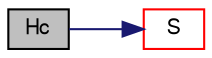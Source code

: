 digraph "Hc"
{
  bgcolor="transparent";
  edge [fontname="FreeSans",fontsize="10",labelfontname="FreeSans",labelfontsize="10"];
  node [fontname="FreeSans",fontsize="10",shape=record];
  rankdir="LR";
  Node147 [label="Hc",height=0.2,width=0.4,color="black", fillcolor="grey75", style="filled", fontcolor="black"];
  Node147 -> Node148 [color="midnightblue",fontsize="10",style="solid",fontname="FreeSans"];
  Node148 [label="S",height=0.2,width=0.4,color="red",URL="$a30158.html#ada69396dc2ec891c657bb77ee8d83652",tooltip="Entropy [J/(kg K)]. "];
}
